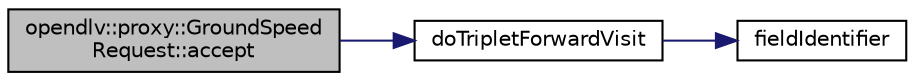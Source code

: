 digraph "opendlv::proxy::GroundSpeedRequest::accept"
{
 // LATEX_PDF_SIZE
  edge [fontname="Helvetica",fontsize="10",labelfontname="Helvetica",labelfontsize="10"];
  node [fontname="Helvetica",fontsize="10",shape=record];
  rankdir="LR";
  Node1 [label="opendlv::proxy::GroundSpeed\lRequest::accept",height=0.2,width=0.4,color="black", fillcolor="grey75", style="filled", fontcolor="black",tooltip=" "];
  Node1 -> Node2 [color="midnightblue",fontsize="10",style="solid"];
  Node2 [label="doTripletForwardVisit",height=0.2,width=0.4,color="black", fillcolor="white", style="filled",URL="$opendlv-standard-message-set_8hpp.html#aee3f7bb867bb626a3ce9b8a1f4434c43",tooltip=" "];
  Node2 -> Node3 [color="midnightblue",fontsize="10",style="solid"];
  Node3 [label="fieldIdentifier",height=0.2,width=0.4,color="black", fillcolor="white", style="filled",URL="$cluon-complete_8hpp.html#afab98cfce6f426b1a7deea4ca827a245",tooltip=" "];
}
